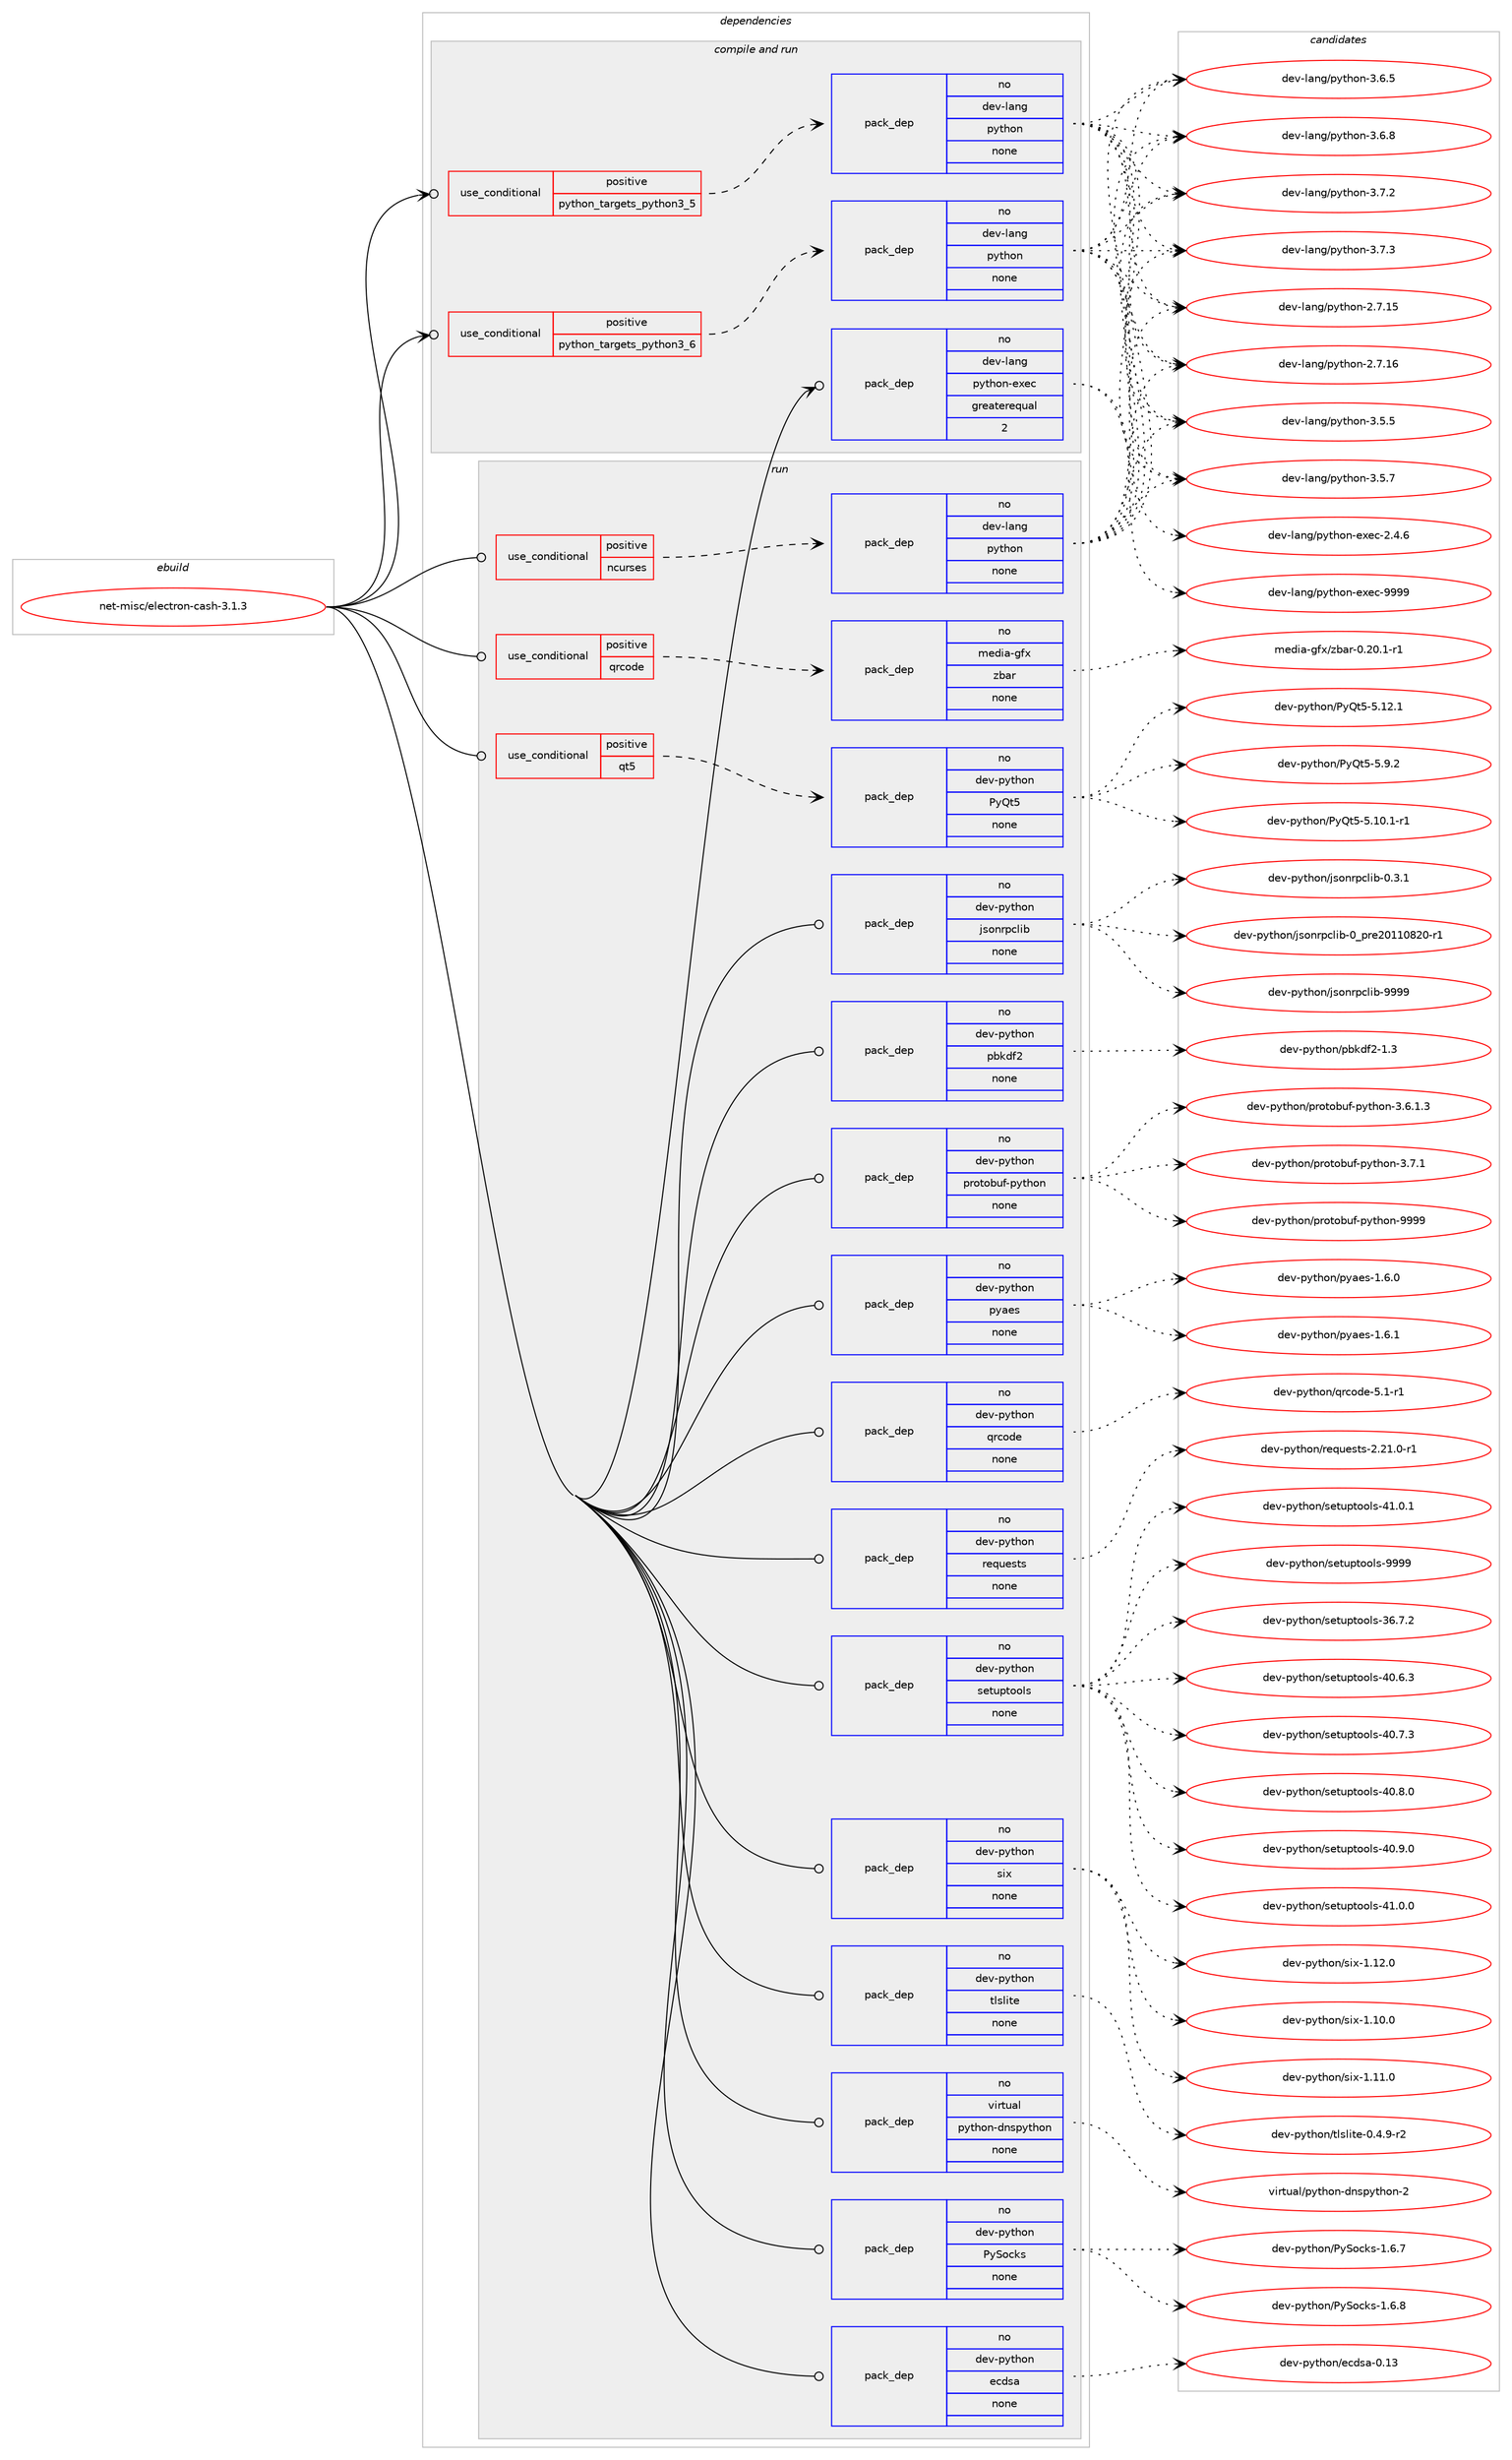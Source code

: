 digraph prolog {

# *************
# Graph options
# *************

newrank=true;
concentrate=true;
compound=true;
graph [rankdir=LR,fontname=Helvetica,fontsize=10,ranksep=1.5];#, ranksep=2.5, nodesep=0.2];
edge  [arrowhead=vee];
node  [fontname=Helvetica,fontsize=10];

# **********
# The ebuild
# **********

subgraph cluster_leftcol {
color=gray;
rank=same;
label=<<i>ebuild</i>>;
id [label="net-misc/electron-cash-3.1.3", color=red, width=4, href="../net-misc/electron-cash-3.1.3.svg"];
}

# ****************
# The dependencies
# ****************

subgraph cluster_midcol {
color=gray;
label=<<i>dependencies</i>>;
subgraph cluster_compile {
fillcolor="#eeeeee";
style=filled;
label=<<i>compile</i>>;
}
subgraph cluster_compileandrun {
fillcolor="#eeeeee";
style=filled;
label=<<i>compile and run</i>>;
subgraph cond704 {
dependency3006 [label=<<TABLE BORDER="0" CELLBORDER="1" CELLSPACING="0" CELLPADDING="4"><TR><TD ROWSPAN="3" CELLPADDING="10">use_conditional</TD></TR><TR><TD>positive</TD></TR><TR><TD>python_targets_python3_5</TD></TR></TABLE>>, shape=none, color=red];
subgraph pack2262 {
dependency3007 [label=<<TABLE BORDER="0" CELLBORDER="1" CELLSPACING="0" CELLPADDING="4" WIDTH="220"><TR><TD ROWSPAN="6" CELLPADDING="30">pack_dep</TD></TR><TR><TD WIDTH="110">no</TD></TR><TR><TD>dev-lang</TD></TR><TR><TD>python</TD></TR><TR><TD>none</TD></TR><TR><TD></TD></TR></TABLE>>, shape=none, color=blue];
}
dependency3006:e -> dependency3007:w [weight=20,style="dashed",arrowhead="vee"];
}
id:e -> dependency3006:w [weight=20,style="solid",arrowhead="odotvee"];
subgraph cond705 {
dependency3008 [label=<<TABLE BORDER="0" CELLBORDER="1" CELLSPACING="0" CELLPADDING="4"><TR><TD ROWSPAN="3" CELLPADDING="10">use_conditional</TD></TR><TR><TD>positive</TD></TR><TR><TD>python_targets_python3_6</TD></TR></TABLE>>, shape=none, color=red];
subgraph pack2263 {
dependency3009 [label=<<TABLE BORDER="0" CELLBORDER="1" CELLSPACING="0" CELLPADDING="4" WIDTH="220"><TR><TD ROWSPAN="6" CELLPADDING="30">pack_dep</TD></TR><TR><TD WIDTH="110">no</TD></TR><TR><TD>dev-lang</TD></TR><TR><TD>python</TD></TR><TR><TD>none</TD></TR><TR><TD></TD></TR></TABLE>>, shape=none, color=blue];
}
dependency3008:e -> dependency3009:w [weight=20,style="dashed",arrowhead="vee"];
}
id:e -> dependency3008:w [weight=20,style="solid",arrowhead="odotvee"];
subgraph pack2264 {
dependency3010 [label=<<TABLE BORDER="0" CELLBORDER="1" CELLSPACING="0" CELLPADDING="4" WIDTH="220"><TR><TD ROWSPAN="6" CELLPADDING="30">pack_dep</TD></TR><TR><TD WIDTH="110">no</TD></TR><TR><TD>dev-lang</TD></TR><TR><TD>python-exec</TD></TR><TR><TD>greaterequal</TD></TR><TR><TD>2</TD></TR></TABLE>>, shape=none, color=blue];
}
id:e -> dependency3010:w [weight=20,style="solid",arrowhead="odotvee"];
}
subgraph cluster_run {
fillcolor="#eeeeee";
style=filled;
label=<<i>run</i>>;
subgraph cond706 {
dependency3011 [label=<<TABLE BORDER="0" CELLBORDER="1" CELLSPACING="0" CELLPADDING="4"><TR><TD ROWSPAN="3" CELLPADDING="10">use_conditional</TD></TR><TR><TD>positive</TD></TR><TR><TD>ncurses</TD></TR></TABLE>>, shape=none, color=red];
subgraph pack2265 {
dependency3012 [label=<<TABLE BORDER="0" CELLBORDER="1" CELLSPACING="0" CELLPADDING="4" WIDTH="220"><TR><TD ROWSPAN="6" CELLPADDING="30">pack_dep</TD></TR><TR><TD WIDTH="110">no</TD></TR><TR><TD>dev-lang</TD></TR><TR><TD>python</TD></TR><TR><TD>none</TD></TR><TR><TD></TD></TR></TABLE>>, shape=none, color=blue];
}
dependency3011:e -> dependency3012:w [weight=20,style="dashed",arrowhead="vee"];
}
id:e -> dependency3011:w [weight=20,style="solid",arrowhead="odot"];
subgraph cond707 {
dependency3013 [label=<<TABLE BORDER="0" CELLBORDER="1" CELLSPACING="0" CELLPADDING="4"><TR><TD ROWSPAN="3" CELLPADDING="10">use_conditional</TD></TR><TR><TD>positive</TD></TR><TR><TD>qrcode</TD></TR></TABLE>>, shape=none, color=red];
subgraph pack2266 {
dependency3014 [label=<<TABLE BORDER="0" CELLBORDER="1" CELLSPACING="0" CELLPADDING="4" WIDTH="220"><TR><TD ROWSPAN="6" CELLPADDING="30">pack_dep</TD></TR><TR><TD WIDTH="110">no</TD></TR><TR><TD>media-gfx</TD></TR><TR><TD>zbar</TD></TR><TR><TD>none</TD></TR><TR><TD></TD></TR></TABLE>>, shape=none, color=blue];
}
dependency3013:e -> dependency3014:w [weight=20,style="dashed",arrowhead="vee"];
}
id:e -> dependency3013:w [weight=20,style="solid",arrowhead="odot"];
subgraph cond708 {
dependency3015 [label=<<TABLE BORDER="0" CELLBORDER="1" CELLSPACING="0" CELLPADDING="4"><TR><TD ROWSPAN="3" CELLPADDING="10">use_conditional</TD></TR><TR><TD>positive</TD></TR><TR><TD>qt5</TD></TR></TABLE>>, shape=none, color=red];
subgraph pack2267 {
dependency3016 [label=<<TABLE BORDER="0" CELLBORDER="1" CELLSPACING="0" CELLPADDING="4" WIDTH="220"><TR><TD ROWSPAN="6" CELLPADDING="30">pack_dep</TD></TR><TR><TD WIDTH="110">no</TD></TR><TR><TD>dev-python</TD></TR><TR><TD>PyQt5</TD></TR><TR><TD>none</TD></TR><TR><TD></TD></TR></TABLE>>, shape=none, color=blue];
}
dependency3015:e -> dependency3016:w [weight=20,style="dashed",arrowhead="vee"];
}
id:e -> dependency3015:w [weight=20,style="solid",arrowhead="odot"];
subgraph pack2268 {
dependency3017 [label=<<TABLE BORDER="0" CELLBORDER="1" CELLSPACING="0" CELLPADDING="4" WIDTH="220"><TR><TD ROWSPAN="6" CELLPADDING="30">pack_dep</TD></TR><TR><TD WIDTH="110">no</TD></TR><TR><TD>dev-python</TD></TR><TR><TD>PySocks</TD></TR><TR><TD>none</TD></TR><TR><TD></TD></TR></TABLE>>, shape=none, color=blue];
}
id:e -> dependency3017:w [weight=20,style="solid",arrowhead="odot"];
subgraph pack2269 {
dependency3018 [label=<<TABLE BORDER="0" CELLBORDER="1" CELLSPACING="0" CELLPADDING="4" WIDTH="220"><TR><TD ROWSPAN="6" CELLPADDING="30">pack_dep</TD></TR><TR><TD WIDTH="110">no</TD></TR><TR><TD>dev-python</TD></TR><TR><TD>ecdsa</TD></TR><TR><TD>none</TD></TR><TR><TD></TD></TR></TABLE>>, shape=none, color=blue];
}
id:e -> dependency3018:w [weight=20,style="solid",arrowhead="odot"];
subgraph pack2270 {
dependency3019 [label=<<TABLE BORDER="0" CELLBORDER="1" CELLSPACING="0" CELLPADDING="4" WIDTH="220"><TR><TD ROWSPAN="6" CELLPADDING="30">pack_dep</TD></TR><TR><TD WIDTH="110">no</TD></TR><TR><TD>dev-python</TD></TR><TR><TD>jsonrpclib</TD></TR><TR><TD>none</TD></TR><TR><TD></TD></TR></TABLE>>, shape=none, color=blue];
}
id:e -> dependency3019:w [weight=20,style="solid",arrowhead="odot"];
subgraph pack2271 {
dependency3020 [label=<<TABLE BORDER="0" CELLBORDER="1" CELLSPACING="0" CELLPADDING="4" WIDTH="220"><TR><TD ROWSPAN="6" CELLPADDING="30">pack_dep</TD></TR><TR><TD WIDTH="110">no</TD></TR><TR><TD>dev-python</TD></TR><TR><TD>pbkdf2</TD></TR><TR><TD>none</TD></TR><TR><TD></TD></TR></TABLE>>, shape=none, color=blue];
}
id:e -> dependency3020:w [weight=20,style="solid",arrowhead="odot"];
subgraph pack2272 {
dependency3021 [label=<<TABLE BORDER="0" CELLBORDER="1" CELLSPACING="0" CELLPADDING="4" WIDTH="220"><TR><TD ROWSPAN="6" CELLPADDING="30">pack_dep</TD></TR><TR><TD WIDTH="110">no</TD></TR><TR><TD>dev-python</TD></TR><TR><TD>protobuf-python</TD></TR><TR><TD>none</TD></TR><TR><TD></TD></TR></TABLE>>, shape=none, color=blue];
}
id:e -> dependency3021:w [weight=20,style="solid",arrowhead="odot"];
subgraph pack2273 {
dependency3022 [label=<<TABLE BORDER="0" CELLBORDER="1" CELLSPACING="0" CELLPADDING="4" WIDTH="220"><TR><TD ROWSPAN="6" CELLPADDING="30">pack_dep</TD></TR><TR><TD WIDTH="110">no</TD></TR><TR><TD>dev-python</TD></TR><TR><TD>pyaes</TD></TR><TR><TD>none</TD></TR><TR><TD></TD></TR></TABLE>>, shape=none, color=blue];
}
id:e -> dependency3022:w [weight=20,style="solid",arrowhead="odot"];
subgraph pack2274 {
dependency3023 [label=<<TABLE BORDER="0" CELLBORDER="1" CELLSPACING="0" CELLPADDING="4" WIDTH="220"><TR><TD ROWSPAN="6" CELLPADDING="30">pack_dep</TD></TR><TR><TD WIDTH="110">no</TD></TR><TR><TD>dev-python</TD></TR><TR><TD>qrcode</TD></TR><TR><TD>none</TD></TR><TR><TD></TD></TR></TABLE>>, shape=none, color=blue];
}
id:e -> dependency3023:w [weight=20,style="solid",arrowhead="odot"];
subgraph pack2275 {
dependency3024 [label=<<TABLE BORDER="0" CELLBORDER="1" CELLSPACING="0" CELLPADDING="4" WIDTH="220"><TR><TD ROWSPAN="6" CELLPADDING="30">pack_dep</TD></TR><TR><TD WIDTH="110">no</TD></TR><TR><TD>dev-python</TD></TR><TR><TD>requests</TD></TR><TR><TD>none</TD></TR><TR><TD></TD></TR></TABLE>>, shape=none, color=blue];
}
id:e -> dependency3024:w [weight=20,style="solid",arrowhead="odot"];
subgraph pack2276 {
dependency3025 [label=<<TABLE BORDER="0" CELLBORDER="1" CELLSPACING="0" CELLPADDING="4" WIDTH="220"><TR><TD ROWSPAN="6" CELLPADDING="30">pack_dep</TD></TR><TR><TD WIDTH="110">no</TD></TR><TR><TD>dev-python</TD></TR><TR><TD>setuptools</TD></TR><TR><TD>none</TD></TR><TR><TD></TD></TR></TABLE>>, shape=none, color=blue];
}
id:e -> dependency3025:w [weight=20,style="solid",arrowhead="odot"];
subgraph pack2277 {
dependency3026 [label=<<TABLE BORDER="0" CELLBORDER="1" CELLSPACING="0" CELLPADDING="4" WIDTH="220"><TR><TD ROWSPAN="6" CELLPADDING="30">pack_dep</TD></TR><TR><TD WIDTH="110">no</TD></TR><TR><TD>dev-python</TD></TR><TR><TD>six</TD></TR><TR><TD>none</TD></TR><TR><TD></TD></TR></TABLE>>, shape=none, color=blue];
}
id:e -> dependency3026:w [weight=20,style="solid",arrowhead="odot"];
subgraph pack2278 {
dependency3027 [label=<<TABLE BORDER="0" CELLBORDER="1" CELLSPACING="0" CELLPADDING="4" WIDTH="220"><TR><TD ROWSPAN="6" CELLPADDING="30">pack_dep</TD></TR><TR><TD WIDTH="110">no</TD></TR><TR><TD>dev-python</TD></TR><TR><TD>tlslite</TD></TR><TR><TD>none</TD></TR><TR><TD></TD></TR></TABLE>>, shape=none, color=blue];
}
id:e -> dependency3027:w [weight=20,style="solid",arrowhead="odot"];
subgraph pack2279 {
dependency3028 [label=<<TABLE BORDER="0" CELLBORDER="1" CELLSPACING="0" CELLPADDING="4" WIDTH="220"><TR><TD ROWSPAN="6" CELLPADDING="30">pack_dep</TD></TR><TR><TD WIDTH="110">no</TD></TR><TR><TD>virtual</TD></TR><TR><TD>python-dnspython</TD></TR><TR><TD>none</TD></TR><TR><TD></TD></TR></TABLE>>, shape=none, color=blue];
}
id:e -> dependency3028:w [weight=20,style="solid",arrowhead="odot"];
}
}

# **************
# The candidates
# **************

subgraph cluster_choices {
rank=same;
color=gray;
label=<<i>candidates</i>>;

subgraph choice2262 {
color=black;
nodesep=1;
choice10010111845108971101034711212111610411111045504655464953 [label="dev-lang/python-2.7.15", color=red, width=4,href="../dev-lang/python-2.7.15.svg"];
choice10010111845108971101034711212111610411111045504655464954 [label="dev-lang/python-2.7.16", color=red, width=4,href="../dev-lang/python-2.7.16.svg"];
choice100101118451089711010347112121116104111110455146534653 [label="dev-lang/python-3.5.5", color=red, width=4,href="../dev-lang/python-3.5.5.svg"];
choice100101118451089711010347112121116104111110455146534655 [label="dev-lang/python-3.5.7", color=red, width=4,href="../dev-lang/python-3.5.7.svg"];
choice100101118451089711010347112121116104111110455146544653 [label="dev-lang/python-3.6.5", color=red, width=4,href="../dev-lang/python-3.6.5.svg"];
choice100101118451089711010347112121116104111110455146544656 [label="dev-lang/python-3.6.8", color=red, width=4,href="../dev-lang/python-3.6.8.svg"];
choice100101118451089711010347112121116104111110455146554650 [label="dev-lang/python-3.7.2", color=red, width=4,href="../dev-lang/python-3.7.2.svg"];
choice100101118451089711010347112121116104111110455146554651 [label="dev-lang/python-3.7.3", color=red, width=4,href="../dev-lang/python-3.7.3.svg"];
dependency3007:e -> choice10010111845108971101034711212111610411111045504655464953:w [style=dotted,weight="100"];
dependency3007:e -> choice10010111845108971101034711212111610411111045504655464954:w [style=dotted,weight="100"];
dependency3007:e -> choice100101118451089711010347112121116104111110455146534653:w [style=dotted,weight="100"];
dependency3007:e -> choice100101118451089711010347112121116104111110455146534655:w [style=dotted,weight="100"];
dependency3007:e -> choice100101118451089711010347112121116104111110455146544653:w [style=dotted,weight="100"];
dependency3007:e -> choice100101118451089711010347112121116104111110455146544656:w [style=dotted,weight="100"];
dependency3007:e -> choice100101118451089711010347112121116104111110455146554650:w [style=dotted,weight="100"];
dependency3007:e -> choice100101118451089711010347112121116104111110455146554651:w [style=dotted,weight="100"];
}
subgraph choice2263 {
color=black;
nodesep=1;
choice10010111845108971101034711212111610411111045504655464953 [label="dev-lang/python-2.7.15", color=red, width=4,href="../dev-lang/python-2.7.15.svg"];
choice10010111845108971101034711212111610411111045504655464954 [label="dev-lang/python-2.7.16", color=red, width=4,href="../dev-lang/python-2.7.16.svg"];
choice100101118451089711010347112121116104111110455146534653 [label="dev-lang/python-3.5.5", color=red, width=4,href="../dev-lang/python-3.5.5.svg"];
choice100101118451089711010347112121116104111110455146534655 [label="dev-lang/python-3.5.7", color=red, width=4,href="../dev-lang/python-3.5.7.svg"];
choice100101118451089711010347112121116104111110455146544653 [label="dev-lang/python-3.6.5", color=red, width=4,href="../dev-lang/python-3.6.5.svg"];
choice100101118451089711010347112121116104111110455146544656 [label="dev-lang/python-3.6.8", color=red, width=4,href="../dev-lang/python-3.6.8.svg"];
choice100101118451089711010347112121116104111110455146554650 [label="dev-lang/python-3.7.2", color=red, width=4,href="../dev-lang/python-3.7.2.svg"];
choice100101118451089711010347112121116104111110455146554651 [label="dev-lang/python-3.7.3", color=red, width=4,href="../dev-lang/python-3.7.3.svg"];
dependency3009:e -> choice10010111845108971101034711212111610411111045504655464953:w [style=dotted,weight="100"];
dependency3009:e -> choice10010111845108971101034711212111610411111045504655464954:w [style=dotted,weight="100"];
dependency3009:e -> choice100101118451089711010347112121116104111110455146534653:w [style=dotted,weight="100"];
dependency3009:e -> choice100101118451089711010347112121116104111110455146534655:w [style=dotted,weight="100"];
dependency3009:e -> choice100101118451089711010347112121116104111110455146544653:w [style=dotted,weight="100"];
dependency3009:e -> choice100101118451089711010347112121116104111110455146544656:w [style=dotted,weight="100"];
dependency3009:e -> choice100101118451089711010347112121116104111110455146554650:w [style=dotted,weight="100"];
dependency3009:e -> choice100101118451089711010347112121116104111110455146554651:w [style=dotted,weight="100"];
}
subgraph choice2264 {
color=black;
nodesep=1;
choice1001011184510897110103471121211161041111104510112010199455046524654 [label="dev-lang/python-exec-2.4.6", color=red, width=4,href="../dev-lang/python-exec-2.4.6.svg"];
choice10010111845108971101034711212111610411111045101120101994557575757 [label="dev-lang/python-exec-9999", color=red, width=4,href="../dev-lang/python-exec-9999.svg"];
dependency3010:e -> choice1001011184510897110103471121211161041111104510112010199455046524654:w [style=dotted,weight="100"];
dependency3010:e -> choice10010111845108971101034711212111610411111045101120101994557575757:w [style=dotted,weight="100"];
}
subgraph choice2265 {
color=black;
nodesep=1;
choice10010111845108971101034711212111610411111045504655464953 [label="dev-lang/python-2.7.15", color=red, width=4,href="../dev-lang/python-2.7.15.svg"];
choice10010111845108971101034711212111610411111045504655464954 [label="dev-lang/python-2.7.16", color=red, width=4,href="../dev-lang/python-2.7.16.svg"];
choice100101118451089711010347112121116104111110455146534653 [label="dev-lang/python-3.5.5", color=red, width=4,href="../dev-lang/python-3.5.5.svg"];
choice100101118451089711010347112121116104111110455146534655 [label="dev-lang/python-3.5.7", color=red, width=4,href="../dev-lang/python-3.5.7.svg"];
choice100101118451089711010347112121116104111110455146544653 [label="dev-lang/python-3.6.5", color=red, width=4,href="../dev-lang/python-3.6.5.svg"];
choice100101118451089711010347112121116104111110455146544656 [label="dev-lang/python-3.6.8", color=red, width=4,href="../dev-lang/python-3.6.8.svg"];
choice100101118451089711010347112121116104111110455146554650 [label="dev-lang/python-3.7.2", color=red, width=4,href="../dev-lang/python-3.7.2.svg"];
choice100101118451089711010347112121116104111110455146554651 [label="dev-lang/python-3.7.3", color=red, width=4,href="../dev-lang/python-3.7.3.svg"];
dependency3012:e -> choice10010111845108971101034711212111610411111045504655464953:w [style=dotted,weight="100"];
dependency3012:e -> choice10010111845108971101034711212111610411111045504655464954:w [style=dotted,weight="100"];
dependency3012:e -> choice100101118451089711010347112121116104111110455146534653:w [style=dotted,weight="100"];
dependency3012:e -> choice100101118451089711010347112121116104111110455146534655:w [style=dotted,weight="100"];
dependency3012:e -> choice100101118451089711010347112121116104111110455146544653:w [style=dotted,weight="100"];
dependency3012:e -> choice100101118451089711010347112121116104111110455146544656:w [style=dotted,weight="100"];
dependency3012:e -> choice100101118451089711010347112121116104111110455146554650:w [style=dotted,weight="100"];
dependency3012:e -> choice100101118451089711010347112121116104111110455146554651:w [style=dotted,weight="100"];
}
subgraph choice2266 {
color=black;
nodesep=1;
choice1091011001059745103102120471229897114454846504846494511449 [label="media-gfx/zbar-0.20.1-r1", color=red, width=4,href="../media-gfx/zbar-0.20.1-r1.svg"];
dependency3014:e -> choice1091011001059745103102120471229897114454846504846494511449:w [style=dotted,weight="100"];
}
subgraph choice2267 {
color=black;
nodesep=1;
choice1001011184511212111610411111047801218111653455346494846494511449 [label="dev-python/PyQt5-5.10.1-r1", color=red, width=4,href="../dev-python/PyQt5-5.10.1-r1.svg"];
choice100101118451121211161041111104780121811165345534649504649 [label="dev-python/PyQt5-5.12.1", color=red, width=4,href="../dev-python/PyQt5-5.12.1.svg"];
choice1001011184511212111610411111047801218111653455346574650 [label="dev-python/PyQt5-5.9.2", color=red, width=4,href="../dev-python/PyQt5-5.9.2.svg"];
dependency3016:e -> choice1001011184511212111610411111047801218111653455346494846494511449:w [style=dotted,weight="100"];
dependency3016:e -> choice100101118451121211161041111104780121811165345534649504649:w [style=dotted,weight="100"];
dependency3016:e -> choice1001011184511212111610411111047801218111653455346574650:w [style=dotted,weight="100"];
}
subgraph choice2268 {
color=black;
nodesep=1;
choice1001011184511212111610411111047801218311199107115454946544655 [label="dev-python/PySocks-1.6.7", color=red, width=4,href="../dev-python/PySocks-1.6.7.svg"];
choice1001011184511212111610411111047801218311199107115454946544656 [label="dev-python/PySocks-1.6.8", color=red, width=4,href="../dev-python/PySocks-1.6.8.svg"];
dependency3017:e -> choice1001011184511212111610411111047801218311199107115454946544655:w [style=dotted,weight="100"];
dependency3017:e -> choice1001011184511212111610411111047801218311199107115454946544656:w [style=dotted,weight="100"];
}
subgraph choice2269 {
color=black;
nodesep=1;
choice100101118451121211161041111104710199100115974548464951 [label="dev-python/ecdsa-0.13", color=red, width=4,href="../dev-python/ecdsa-0.13.svg"];
dependency3018:e -> choice100101118451121211161041111104710199100115974548464951:w [style=dotted,weight="100"];
}
subgraph choice2270 {
color=black;
nodesep=1;
choice10010111845112121116104111110471061151111101141129910810598454846514649 [label="dev-python/jsonrpclib-0.3.1", color=red, width=4,href="../dev-python/jsonrpclib-0.3.1.svg"];
choice1001011184511212111610411111047106115111110114112991081059845489511211410150484949485650484511449 [label="dev-python/jsonrpclib-0_pre20110820-r1", color=red, width=4,href="../dev-python/jsonrpclib-0_pre20110820-r1.svg"];
choice100101118451121211161041111104710611511111011411299108105984557575757 [label="dev-python/jsonrpclib-9999", color=red, width=4,href="../dev-python/jsonrpclib-9999.svg"];
dependency3019:e -> choice10010111845112121116104111110471061151111101141129910810598454846514649:w [style=dotted,weight="100"];
dependency3019:e -> choice1001011184511212111610411111047106115111110114112991081059845489511211410150484949485650484511449:w [style=dotted,weight="100"];
dependency3019:e -> choice100101118451121211161041111104710611511111011411299108105984557575757:w [style=dotted,weight="100"];
}
subgraph choice2271 {
color=black;
nodesep=1;
choice1001011184511212111610411111047112981071001025045494651 [label="dev-python/pbkdf2-1.3", color=red, width=4,href="../dev-python/pbkdf2-1.3.svg"];
dependency3020:e -> choice1001011184511212111610411111047112981071001025045494651:w [style=dotted,weight="100"];
}
subgraph choice2272 {
color=black;
nodesep=1;
choice100101118451121211161041111104711211411111611198117102451121211161041111104551465446494651 [label="dev-python/protobuf-python-3.6.1.3", color=red, width=4,href="../dev-python/protobuf-python-3.6.1.3.svg"];
choice10010111845112121116104111110471121141111161119811710245112121116104111110455146554649 [label="dev-python/protobuf-python-3.7.1", color=red, width=4,href="../dev-python/protobuf-python-3.7.1.svg"];
choice100101118451121211161041111104711211411111611198117102451121211161041111104557575757 [label="dev-python/protobuf-python-9999", color=red, width=4,href="../dev-python/protobuf-python-9999.svg"];
dependency3021:e -> choice100101118451121211161041111104711211411111611198117102451121211161041111104551465446494651:w [style=dotted,weight="100"];
dependency3021:e -> choice10010111845112121116104111110471121141111161119811710245112121116104111110455146554649:w [style=dotted,weight="100"];
dependency3021:e -> choice100101118451121211161041111104711211411111611198117102451121211161041111104557575757:w [style=dotted,weight="100"];
}
subgraph choice2273 {
color=black;
nodesep=1;
choice100101118451121211161041111104711212197101115454946544648 [label="dev-python/pyaes-1.6.0", color=red, width=4,href="../dev-python/pyaes-1.6.0.svg"];
choice100101118451121211161041111104711212197101115454946544649 [label="dev-python/pyaes-1.6.1", color=red, width=4,href="../dev-python/pyaes-1.6.1.svg"];
dependency3022:e -> choice100101118451121211161041111104711212197101115454946544648:w [style=dotted,weight="100"];
dependency3022:e -> choice100101118451121211161041111104711212197101115454946544649:w [style=dotted,weight="100"];
}
subgraph choice2274 {
color=black;
nodesep=1;
choice100101118451121211161041111104711311499111100101455346494511449 [label="dev-python/qrcode-5.1-r1", color=red, width=4,href="../dev-python/qrcode-5.1-r1.svg"];
dependency3023:e -> choice100101118451121211161041111104711311499111100101455346494511449:w [style=dotted,weight="100"];
}
subgraph choice2275 {
color=black;
nodesep=1;
choice1001011184511212111610411111047114101113117101115116115455046504946484511449 [label="dev-python/requests-2.21.0-r1", color=red, width=4,href="../dev-python/requests-2.21.0-r1.svg"];
dependency3024:e -> choice1001011184511212111610411111047114101113117101115116115455046504946484511449:w [style=dotted,weight="100"];
}
subgraph choice2276 {
color=black;
nodesep=1;
choice100101118451121211161041111104711510111611711211611111110811545515446554650 [label="dev-python/setuptools-36.7.2", color=red, width=4,href="../dev-python/setuptools-36.7.2.svg"];
choice100101118451121211161041111104711510111611711211611111110811545524846544651 [label="dev-python/setuptools-40.6.3", color=red, width=4,href="../dev-python/setuptools-40.6.3.svg"];
choice100101118451121211161041111104711510111611711211611111110811545524846554651 [label="dev-python/setuptools-40.7.3", color=red, width=4,href="../dev-python/setuptools-40.7.3.svg"];
choice100101118451121211161041111104711510111611711211611111110811545524846564648 [label="dev-python/setuptools-40.8.0", color=red, width=4,href="../dev-python/setuptools-40.8.0.svg"];
choice100101118451121211161041111104711510111611711211611111110811545524846574648 [label="dev-python/setuptools-40.9.0", color=red, width=4,href="../dev-python/setuptools-40.9.0.svg"];
choice100101118451121211161041111104711510111611711211611111110811545524946484648 [label="dev-python/setuptools-41.0.0", color=red, width=4,href="../dev-python/setuptools-41.0.0.svg"];
choice100101118451121211161041111104711510111611711211611111110811545524946484649 [label="dev-python/setuptools-41.0.1", color=red, width=4,href="../dev-python/setuptools-41.0.1.svg"];
choice10010111845112121116104111110471151011161171121161111111081154557575757 [label="dev-python/setuptools-9999", color=red, width=4,href="../dev-python/setuptools-9999.svg"];
dependency3025:e -> choice100101118451121211161041111104711510111611711211611111110811545515446554650:w [style=dotted,weight="100"];
dependency3025:e -> choice100101118451121211161041111104711510111611711211611111110811545524846544651:w [style=dotted,weight="100"];
dependency3025:e -> choice100101118451121211161041111104711510111611711211611111110811545524846554651:w [style=dotted,weight="100"];
dependency3025:e -> choice100101118451121211161041111104711510111611711211611111110811545524846564648:w [style=dotted,weight="100"];
dependency3025:e -> choice100101118451121211161041111104711510111611711211611111110811545524846574648:w [style=dotted,weight="100"];
dependency3025:e -> choice100101118451121211161041111104711510111611711211611111110811545524946484648:w [style=dotted,weight="100"];
dependency3025:e -> choice100101118451121211161041111104711510111611711211611111110811545524946484649:w [style=dotted,weight="100"];
dependency3025:e -> choice10010111845112121116104111110471151011161171121161111111081154557575757:w [style=dotted,weight="100"];
}
subgraph choice2277 {
color=black;
nodesep=1;
choice100101118451121211161041111104711510512045494649484648 [label="dev-python/six-1.10.0", color=red, width=4,href="../dev-python/six-1.10.0.svg"];
choice100101118451121211161041111104711510512045494649494648 [label="dev-python/six-1.11.0", color=red, width=4,href="../dev-python/six-1.11.0.svg"];
choice100101118451121211161041111104711510512045494649504648 [label="dev-python/six-1.12.0", color=red, width=4,href="../dev-python/six-1.12.0.svg"];
dependency3026:e -> choice100101118451121211161041111104711510512045494649484648:w [style=dotted,weight="100"];
dependency3026:e -> choice100101118451121211161041111104711510512045494649494648:w [style=dotted,weight="100"];
dependency3026:e -> choice100101118451121211161041111104711510512045494649504648:w [style=dotted,weight="100"];
}
subgraph choice2278 {
color=black;
nodesep=1;
choice10010111845112121116104111110471161081151081051161014548465246574511450 [label="dev-python/tlslite-0.4.9-r2", color=red, width=4,href="../dev-python/tlslite-0.4.9-r2.svg"];
dependency3027:e -> choice10010111845112121116104111110471161081151081051161014548465246574511450:w [style=dotted,weight="100"];
}
subgraph choice2279 {
color=black;
nodesep=1;
choice1181051141161179710847112121116104111110451001101151121211161041111104550 [label="virtual/python-dnspython-2", color=red, width=4,href="../virtual/python-dnspython-2.svg"];
dependency3028:e -> choice1181051141161179710847112121116104111110451001101151121211161041111104550:w [style=dotted,weight="100"];
}
}

}
